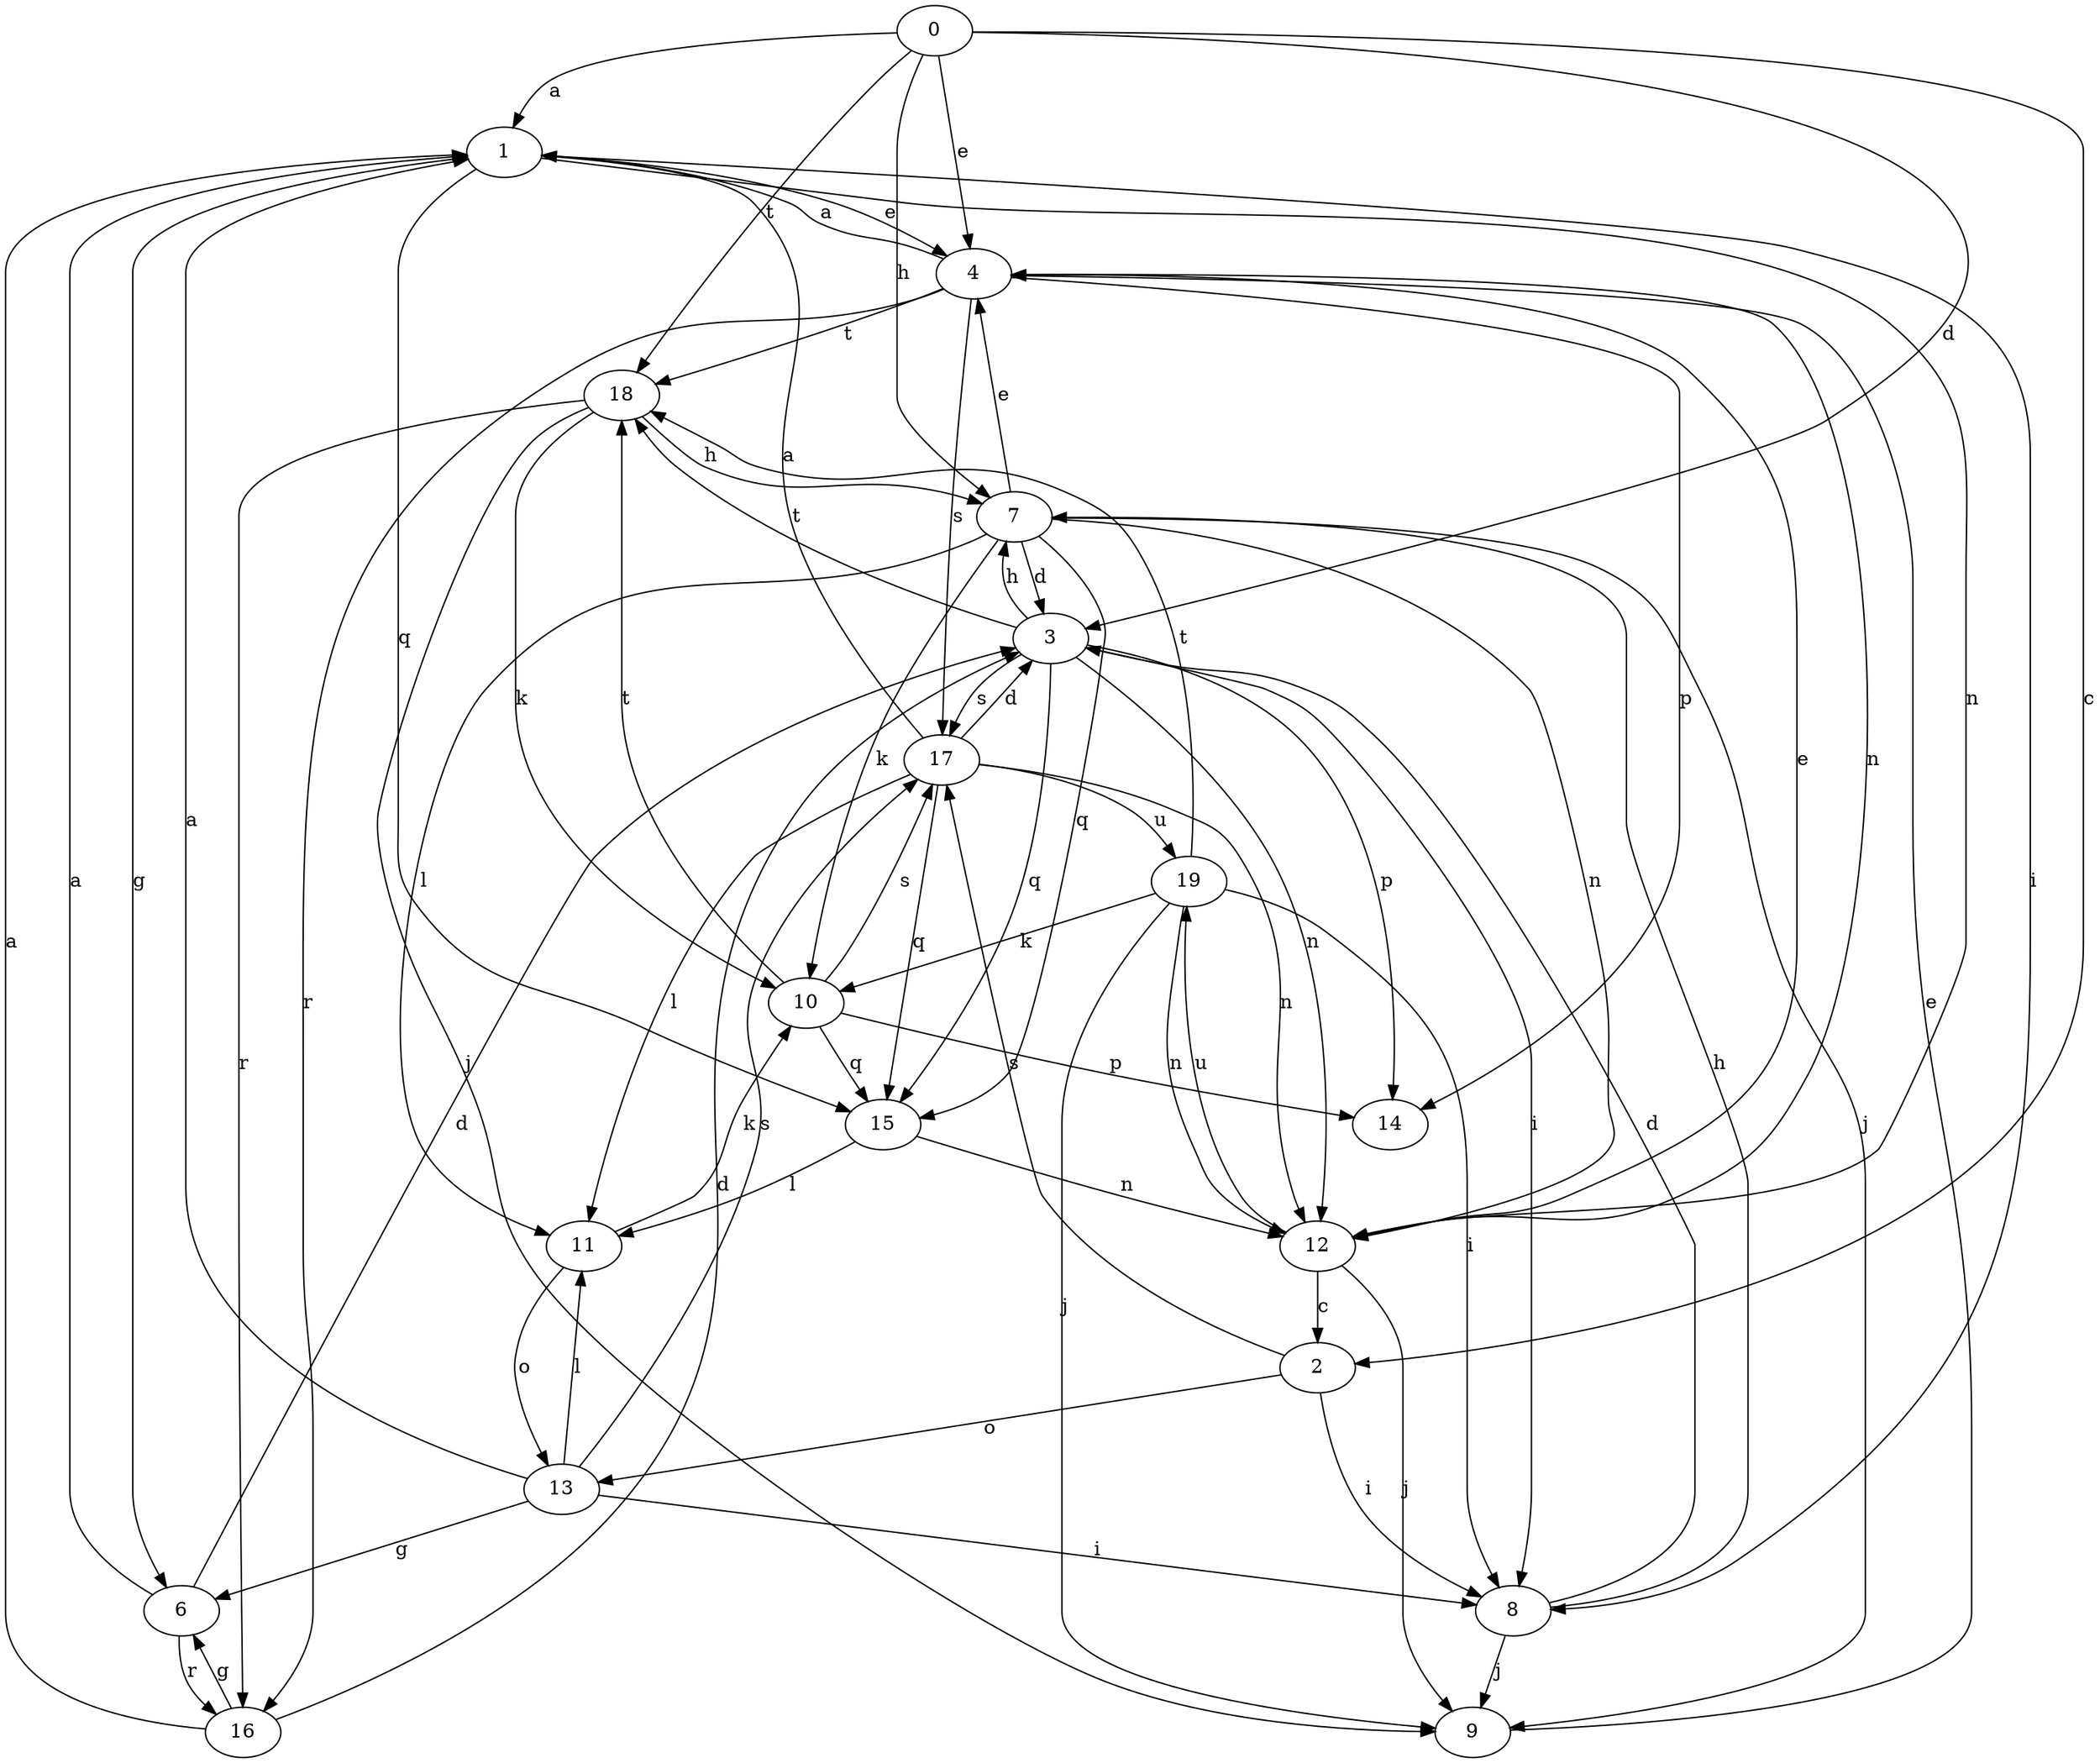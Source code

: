 strict digraph  {
0;
1;
2;
3;
4;
6;
7;
8;
9;
10;
11;
12;
13;
14;
15;
16;
17;
18;
19;
0 -> 1  [label=a];
0 -> 2  [label=c];
0 -> 3  [label=d];
0 -> 4  [label=e];
0 -> 7  [label=h];
0 -> 18  [label=t];
1 -> 4  [label=e];
1 -> 6  [label=g];
1 -> 8  [label=i];
1 -> 12  [label=n];
1 -> 15  [label=q];
2 -> 8  [label=i];
2 -> 13  [label=o];
2 -> 17  [label=s];
3 -> 7  [label=h];
3 -> 8  [label=i];
3 -> 12  [label=n];
3 -> 14  [label=p];
3 -> 15  [label=q];
3 -> 17  [label=s];
3 -> 18  [label=t];
4 -> 1  [label=a];
4 -> 12  [label=n];
4 -> 14  [label=p];
4 -> 16  [label=r];
4 -> 17  [label=s];
4 -> 18  [label=t];
6 -> 1  [label=a];
6 -> 3  [label=d];
6 -> 16  [label=r];
7 -> 3  [label=d];
7 -> 4  [label=e];
7 -> 9  [label=j];
7 -> 10  [label=k];
7 -> 11  [label=l];
7 -> 12  [label=n];
7 -> 15  [label=q];
8 -> 3  [label=d];
8 -> 7  [label=h];
8 -> 9  [label=j];
9 -> 4  [label=e];
10 -> 14  [label=p];
10 -> 15  [label=q];
10 -> 17  [label=s];
10 -> 18  [label=t];
11 -> 10  [label=k];
11 -> 13  [label=o];
12 -> 2  [label=c];
12 -> 4  [label=e];
12 -> 9  [label=j];
12 -> 19  [label=u];
13 -> 1  [label=a];
13 -> 6  [label=g];
13 -> 8  [label=i];
13 -> 11  [label=l];
13 -> 17  [label=s];
15 -> 11  [label=l];
15 -> 12  [label=n];
16 -> 1  [label=a];
16 -> 3  [label=d];
16 -> 6  [label=g];
17 -> 1  [label=a];
17 -> 3  [label=d];
17 -> 11  [label=l];
17 -> 12  [label=n];
17 -> 15  [label=q];
17 -> 19  [label=u];
18 -> 7  [label=h];
18 -> 9  [label=j];
18 -> 10  [label=k];
18 -> 16  [label=r];
19 -> 8  [label=i];
19 -> 9  [label=j];
19 -> 10  [label=k];
19 -> 12  [label=n];
19 -> 18  [label=t];
}
